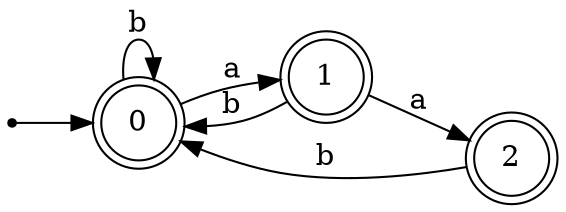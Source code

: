 digraph G {
    // concentrate=true;
    
    rankdir=LR

    node [shape = point] s; 
    node [shape = circle];
    node [peripheries=2];


    s -> 0

    0 -> 0 [label="b"]
    1 -> 0 [label="b"]
    2 -> 0 [label="b"]
    0 -> 1 [label="a"]
    1 -> 2 [label="a"]
}